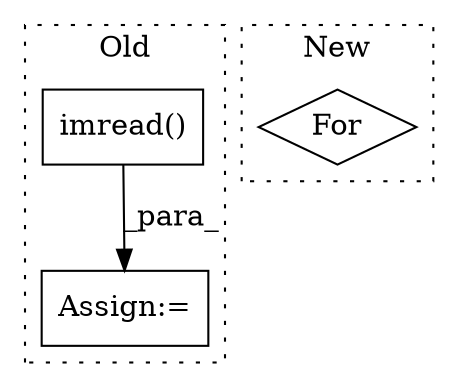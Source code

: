 digraph G {
subgraph cluster0 {
1 [label="imread()" a="75" s="2805,2827" l="11,1" shape="box"];
3 [label="Assign:=" a="68" s="2840" l="3" shape="box"];
label = "Old";
style="dotted";
}
subgraph cluster1 {
2 [label="For" a="107" s="3241,3282" l="4,10" shape="diamond"];
label = "New";
style="dotted";
}
1 -> 3 [label="_para_"];
}
